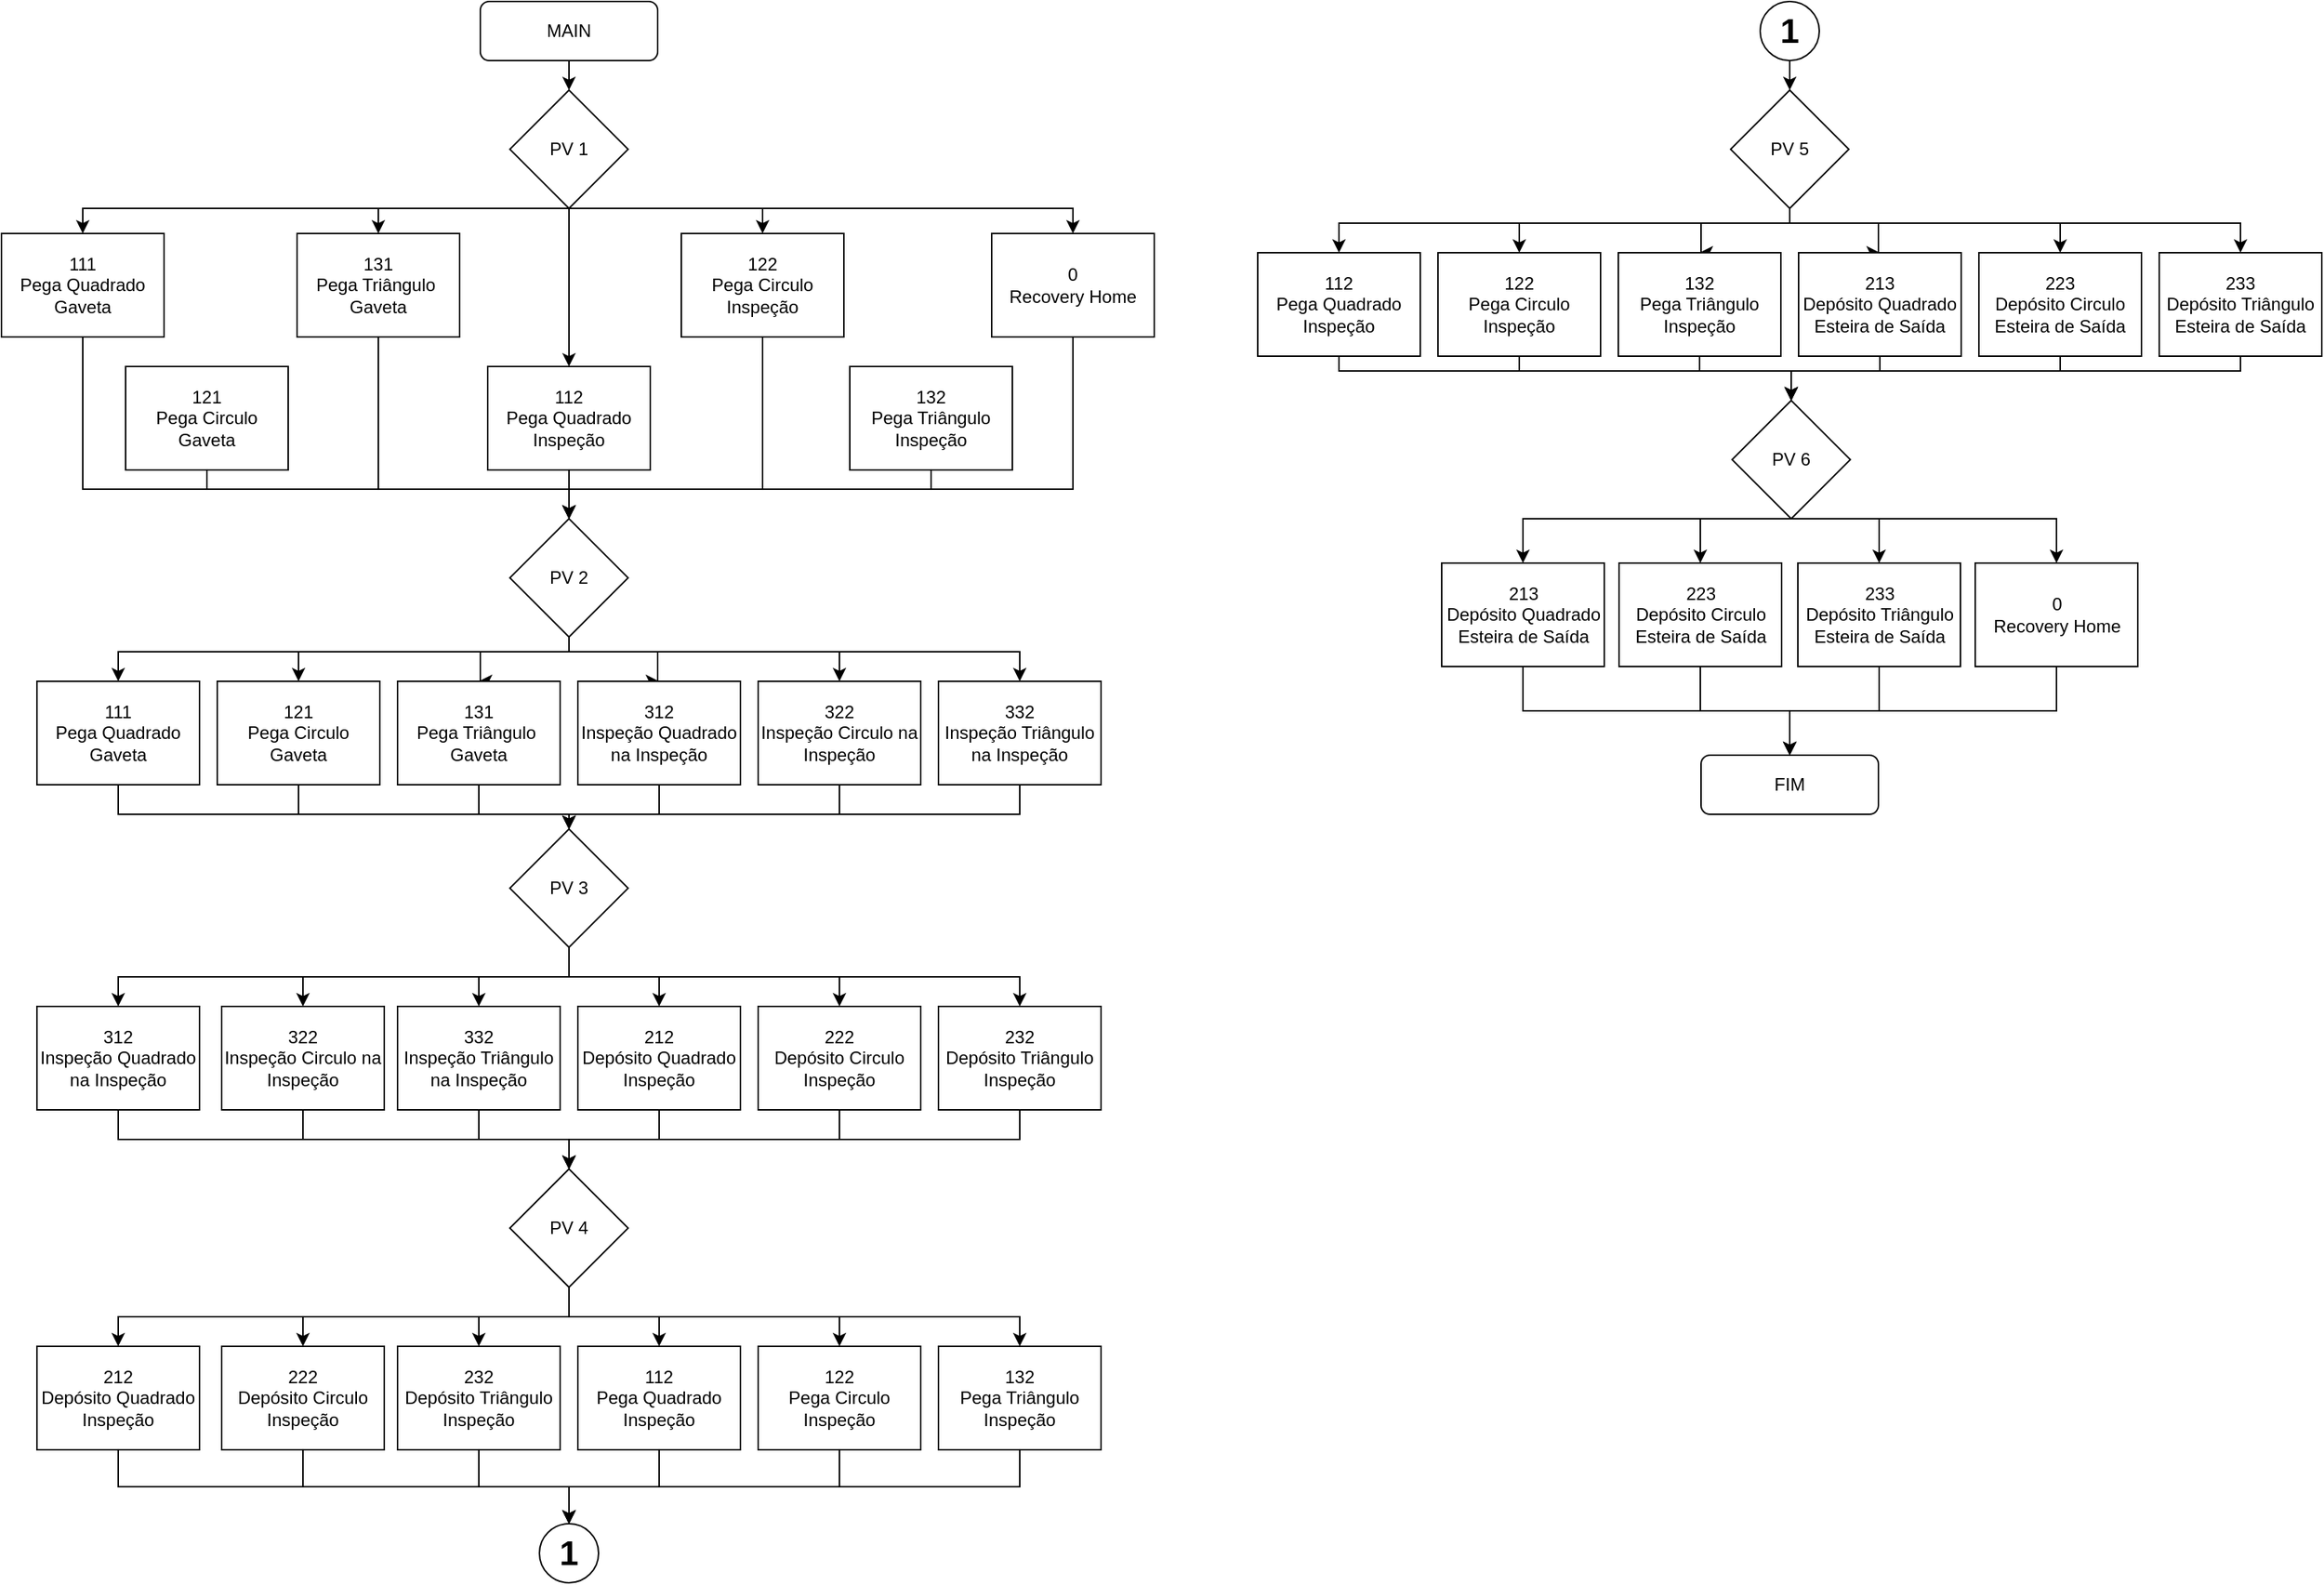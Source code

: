 <mxfile version="19.0.3" type="device"><diagram id="1SIUPUwWNof-n24tarFi" name="Main"><mxGraphModel dx="1557" dy="916" grid="1" gridSize="10" guides="1" tooltips="1" connect="1" arrows="1" fold="1" page="1" pageScale="1" pageWidth="827" pageHeight="1169" math="0" shadow="0"><root><mxCell id="0"/><mxCell id="1" parent="0"/><mxCell id="xPaBq0x8l3AbTlXBiSVC-66" style="edgeStyle=orthogonalEdgeStyle;rounded=0;orthogonalLoop=1;jettySize=auto;html=1;exitX=0.5;exitY=1;exitDx=0;exitDy=0;entryX=0.5;entryY=0;entryDx=0;entryDy=0;fontSize=23;" edge="1" parent="1" source="xPaBq0x8l3AbTlXBiSVC-1" target="xPaBq0x8l3AbTlXBiSVC-2"><mxGeometry relative="1" as="geometry"/></mxCell><mxCell id="xPaBq0x8l3AbTlXBiSVC-1" value="MAIN" style="rounded=1;whiteSpace=wrap;html=1;" vertex="1" parent="1"><mxGeometry x="354" y="10" width="120" height="40" as="geometry"/></mxCell><mxCell id="xPaBq0x8l3AbTlXBiSVC-71" style="edgeStyle=orthogonalEdgeStyle;rounded=0;orthogonalLoop=1;jettySize=auto;html=1;exitX=0.5;exitY=1;exitDx=0;exitDy=0;entryX=0.5;entryY=0;entryDx=0;entryDy=0;fontSize=23;" edge="1" parent="1" source="xPaBq0x8l3AbTlXBiSVC-2" target="xPaBq0x8l3AbTlXBiSVC-45"><mxGeometry relative="1" as="geometry"/></mxCell><mxCell id="xPaBq0x8l3AbTlXBiSVC-127" style="edgeStyle=orthogonalEdgeStyle;rounded=0;orthogonalLoop=1;jettySize=auto;html=1;exitX=0.5;exitY=1;exitDx=0;exitDy=0;entryX=0.5;entryY=0;entryDx=0;entryDy=0;fontSize=23;" edge="1" parent="1" source="xPaBq0x8l3AbTlXBiSVC-2" target="xPaBq0x8l3AbTlXBiSVC-11"><mxGeometry relative="1" as="geometry"><Array as="points"><mxPoint x="285" y="150"/></Array></mxGeometry></mxCell><mxCell id="xPaBq0x8l3AbTlXBiSVC-128" style="edgeStyle=orthogonalEdgeStyle;rounded=0;orthogonalLoop=1;jettySize=auto;html=1;exitX=0.5;exitY=1;exitDx=0;exitDy=0;entryX=0.5;entryY=0;entryDx=0;entryDy=0;fontSize=23;" edge="1" parent="1" source="xPaBq0x8l3AbTlXBiSVC-2" target="xPaBq0x8l3AbTlXBiSVC-13"><mxGeometry relative="1" as="geometry"><Array as="points"><mxPoint x="545" y="150"/></Array></mxGeometry></mxCell><mxCell id="xPaBq0x8l3AbTlXBiSVC-129" style="edgeStyle=orthogonalEdgeStyle;rounded=0;orthogonalLoop=1;jettySize=auto;html=1;exitX=0.5;exitY=1;exitDx=0;exitDy=0;entryX=0.5;entryY=0;entryDx=0;entryDy=0;fontSize=23;" edge="1" parent="1" source="xPaBq0x8l3AbTlXBiSVC-2" target="xPaBq0x8l3AbTlXBiSVC-15"><mxGeometry relative="1" as="geometry"><Array as="points"><mxPoint x="755" y="150"/></Array></mxGeometry></mxCell><mxCell id="xPaBq0x8l3AbTlXBiSVC-130" style="edgeStyle=orthogonalEdgeStyle;rounded=0;orthogonalLoop=1;jettySize=auto;html=1;exitX=0.5;exitY=1;exitDx=0;exitDy=0;entryX=0.5;entryY=0;entryDx=0;entryDy=0;fontSize=23;" edge="1" parent="1" source="xPaBq0x8l3AbTlXBiSVC-2" target="xPaBq0x8l3AbTlXBiSVC-3"><mxGeometry relative="1" as="geometry"><Array as="points"><mxPoint x="85" y="150"/></Array></mxGeometry></mxCell><mxCell id="xPaBq0x8l3AbTlXBiSVC-2" value="PV 1" style="rhombus;whiteSpace=wrap;html=1;" vertex="1" parent="1"><mxGeometry x="374" y="70" width="80" height="80" as="geometry"/></mxCell><mxCell id="xPaBq0x8l3AbTlXBiSVC-83" style="edgeStyle=orthogonalEdgeStyle;rounded=0;orthogonalLoop=1;jettySize=auto;html=1;exitX=0.5;exitY=1;exitDx=0;exitDy=0;entryX=0.5;entryY=0;entryDx=0;entryDy=0;fontSize=23;" edge="1" parent="1" source="xPaBq0x8l3AbTlXBiSVC-3" target="xPaBq0x8l3AbTlXBiSVC-16"><mxGeometry relative="1" as="geometry"><Array as="points"><mxPoint x="85" y="340"/><mxPoint x="414" y="340"/></Array></mxGeometry></mxCell><mxCell id="xPaBq0x8l3AbTlXBiSVC-3" value="111&lt;br&gt;Pega Quadrado Gaveta" style="rounded=0;whiteSpace=wrap;html=1;flipH=0;flipV=0;" vertex="1" parent="1"><mxGeometry x="30" y="167" width="110" height="70" as="geometry"/></mxCell><mxCell id="xPaBq0x8l3AbTlXBiSVC-75" style="edgeStyle=orthogonalEdgeStyle;rounded=0;orthogonalLoop=1;jettySize=auto;html=1;exitX=0.5;exitY=1;exitDx=0;exitDy=0;entryX=0.5;entryY=0;entryDx=0;entryDy=0;fontSize=23;" edge="1" parent="1" source="xPaBq0x8l3AbTlXBiSVC-10" target="xPaBq0x8l3AbTlXBiSVC-16"><mxGeometry relative="1" as="geometry"><Array as="points"><mxPoint x="169" y="340"/><mxPoint x="414" y="340"/></Array></mxGeometry></mxCell><mxCell id="xPaBq0x8l3AbTlXBiSVC-10" value="121&lt;br&gt;Pega Circulo Gaveta" style="rounded=0;whiteSpace=wrap;html=1;flipH=1;flipV=0;" vertex="1" parent="1"><mxGeometry x="114" y="257" width="110" height="70" as="geometry"/></mxCell><mxCell id="xPaBq0x8l3AbTlXBiSVC-81" style="edgeStyle=orthogonalEdgeStyle;rounded=0;orthogonalLoop=1;jettySize=auto;html=1;exitX=0.5;exitY=1;exitDx=0;exitDy=0;entryX=0.5;entryY=0;entryDx=0;entryDy=0;fontSize=23;" edge="1" parent="1" source="xPaBq0x8l3AbTlXBiSVC-11" target="xPaBq0x8l3AbTlXBiSVC-16"><mxGeometry relative="1" as="geometry"><Array as="points"><mxPoint x="285" y="340"/><mxPoint x="414" y="340"/></Array></mxGeometry></mxCell><mxCell id="xPaBq0x8l3AbTlXBiSVC-11" value="131&lt;br&gt;Pega Triângulo&amp;nbsp;&lt;br&gt;Gaveta" style="rounded=0;whiteSpace=wrap;html=1;flipH=0;flipV=0;" vertex="1" parent="1"><mxGeometry x="230" y="167" width="110" height="70" as="geometry"/></mxCell><mxCell id="xPaBq0x8l3AbTlXBiSVC-80" style="edgeStyle=orthogonalEdgeStyle;rounded=0;orthogonalLoop=1;jettySize=auto;html=1;exitX=0.5;exitY=1;exitDx=0;exitDy=0;entryX=0.5;entryY=0;entryDx=0;entryDy=0;fontSize=23;" edge="1" parent="1" source="xPaBq0x8l3AbTlXBiSVC-13" target="xPaBq0x8l3AbTlXBiSVC-16"><mxGeometry relative="1" as="geometry"><Array as="points"><mxPoint x="545" y="340"/><mxPoint x="414" y="340"/></Array></mxGeometry></mxCell><mxCell id="xPaBq0x8l3AbTlXBiSVC-13" value="122&lt;br&gt;Pega Circulo Inspeção" style="rounded=0;whiteSpace=wrap;html=1;flipH=0;flipV=0;" vertex="1" parent="1"><mxGeometry x="490" y="167" width="110" height="70" as="geometry"/></mxCell><mxCell id="xPaBq0x8l3AbTlXBiSVC-79" style="edgeStyle=orthogonalEdgeStyle;rounded=0;orthogonalLoop=1;jettySize=auto;html=1;exitX=0.5;exitY=1;exitDx=0;exitDy=0;entryX=0.5;entryY=0;entryDx=0;entryDy=0;fontSize=23;" edge="1" parent="1" source="xPaBq0x8l3AbTlXBiSVC-14" target="xPaBq0x8l3AbTlXBiSVC-16"><mxGeometry relative="1" as="geometry"><Array as="points"><mxPoint x="659" y="340"/><mxPoint x="414" y="340"/></Array></mxGeometry></mxCell><mxCell id="xPaBq0x8l3AbTlXBiSVC-14" value="132&lt;br&gt;Pega Triângulo Inspeção" style="rounded=0;whiteSpace=wrap;html=1;flipH=1;flipV=0;" vertex="1" parent="1"><mxGeometry x="604" y="257" width="110" height="70" as="geometry"/></mxCell><mxCell id="xPaBq0x8l3AbTlXBiSVC-78" style="edgeStyle=orthogonalEdgeStyle;rounded=0;orthogonalLoop=1;jettySize=auto;html=1;exitX=0.5;exitY=1;exitDx=0;exitDy=0;entryX=0.5;entryY=0;entryDx=0;entryDy=0;fontSize=23;" edge="1" parent="1" source="xPaBq0x8l3AbTlXBiSVC-15" target="xPaBq0x8l3AbTlXBiSVC-16"><mxGeometry relative="1" as="geometry"><Array as="points"><mxPoint x="755" y="340"/><mxPoint x="414" y="340"/></Array></mxGeometry></mxCell><mxCell id="xPaBq0x8l3AbTlXBiSVC-15" value="0&lt;br&gt;Recovery Home" style="rounded=0;whiteSpace=wrap;html=1;flipH=0;flipV=0;" vertex="1" parent="1"><mxGeometry x="700" y="167" width="110" height="70" as="geometry"/></mxCell><mxCell id="xPaBq0x8l3AbTlXBiSVC-84" style="edgeStyle=orthogonalEdgeStyle;rounded=0;orthogonalLoop=1;jettySize=auto;html=1;exitX=0.5;exitY=1;exitDx=0;exitDy=0;entryX=0.5;entryY=0;entryDx=0;entryDy=0;fontSize=23;" edge="1" parent="1" source="xPaBq0x8l3AbTlXBiSVC-16" target="xPaBq0x8l3AbTlXBiSVC-19"><mxGeometry relative="1" as="geometry"><Array as="points"><mxPoint x="414" y="450"/><mxPoint x="354" y="450"/></Array></mxGeometry></mxCell><mxCell id="xPaBq0x8l3AbTlXBiSVC-85" style="edgeStyle=orthogonalEdgeStyle;rounded=0;orthogonalLoop=1;jettySize=auto;html=1;exitX=0.5;exitY=1;exitDx=0;exitDy=0;entryX=0.5;entryY=0;entryDx=0;entryDy=0;fontSize=23;" edge="1" parent="1" source="xPaBq0x8l3AbTlXBiSVC-16" target="xPaBq0x8l3AbTlXBiSVC-20"><mxGeometry relative="1" as="geometry"><Array as="points"><mxPoint x="414" y="450"/><mxPoint x="474" y="450"/></Array></mxGeometry></mxCell><mxCell id="xPaBq0x8l3AbTlXBiSVC-90" style="edgeStyle=orthogonalEdgeStyle;rounded=0;orthogonalLoop=1;jettySize=auto;html=1;exitX=0.5;exitY=1;exitDx=0;exitDy=0;entryX=0.5;entryY=0;entryDx=0;entryDy=0;fontSize=23;" edge="1" parent="1" source="xPaBq0x8l3AbTlXBiSVC-16" target="xPaBq0x8l3AbTlXBiSVC-21"><mxGeometry relative="1" as="geometry"><Array as="points"><mxPoint x="414" y="450"/><mxPoint x="597" y="450"/></Array></mxGeometry></mxCell><mxCell id="xPaBq0x8l3AbTlXBiSVC-91" style="edgeStyle=orthogonalEdgeStyle;rounded=0;orthogonalLoop=1;jettySize=auto;html=1;exitX=0.5;exitY=1;exitDx=0;exitDy=0;entryX=0.5;entryY=0;entryDx=0;entryDy=0;fontSize=23;" edge="1" parent="1" source="xPaBq0x8l3AbTlXBiSVC-16" target="xPaBq0x8l3AbTlXBiSVC-24"><mxGeometry relative="1" as="geometry"><Array as="points"><mxPoint x="414" y="450"/><mxPoint x="719" y="450"/></Array></mxGeometry></mxCell><mxCell id="xPaBq0x8l3AbTlXBiSVC-92" style="edgeStyle=orthogonalEdgeStyle;rounded=0;orthogonalLoop=1;jettySize=auto;html=1;exitX=0.5;exitY=1;exitDx=0;exitDy=0;fontSize=23;" edge="1" parent="1" source="xPaBq0x8l3AbTlXBiSVC-16" target="xPaBq0x8l3AbTlXBiSVC-18"><mxGeometry relative="1" as="geometry"><Array as="points"><mxPoint x="414" y="450"/><mxPoint x="231" y="450"/></Array></mxGeometry></mxCell><mxCell id="xPaBq0x8l3AbTlXBiSVC-93" style="edgeStyle=orthogonalEdgeStyle;rounded=0;orthogonalLoop=1;jettySize=auto;html=1;exitX=0.5;exitY=1;exitDx=0;exitDy=0;entryX=0.5;entryY=0;entryDx=0;entryDy=0;fontSize=23;" edge="1" parent="1" source="xPaBq0x8l3AbTlXBiSVC-16" target="xPaBq0x8l3AbTlXBiSVC-17"><mxGeometry relative="1" as="geometry"><Array as="points"><mxPoint x="414" y="450"/><mxPoint x="109" y="450"/></Array></mxGeometry></mxCell><mxCell id="xPaBq0x8l3AbTlXBiSVC-16" value="PV 2" style="rhombus;whiteSpace=wrap;html=1;" vertex="1" parent="1"><mxGeometry x="374" y="360" width="80" height="80" as="geometry"/></mxCell><mxCell id="xPaBq0x8l3AbTlXBiSVC-100" style="edgeStyle=orthogonalEdgeStyle;rounded=0;orthogonalLoop=1;jettySize=auto;html=1;exitX=0.5;exitY=1;exitDx=0;exitDy=0;entryX=0.5;entryY=0;entryDx=0;entryDy=0;fontSize=23;" edge="1" parent="1" source="xPaBq0x8l3AbTlXBiSVC-17" target="xPaBq0x8l3AbTlXBiSVC-25"><mxGeometry relative="1" as="geometry"><Array as="points"><mxPoint x="109" y="560"/><mxPoint x="414" y="560"/></Array></mxGeometry></mxCell><mxCell id="xPaBq0x8l3AbTlXBiSVC-17" value="111&lt;br&gt;Pega Quadrado Gaveta" style="rounded=0;whiteSpace=wrap;html=1;" vertex="1" parent="1"><mxGeometry x="54" y="470" width="110" height="70" as="geometry"/></mxCell><mxCell id="xPaBq0x8l3AbTlXBiSVC-99" style="edgeStyle=orthogonalEdgeStyle;rounded=0;orthogonalLoop=1;jettySize=auto;html=1;exitX=0.5;exitY=1;exitDx=0;exitDy=0;entryX=0.5;entryY=0;entryDx=0;entryDy=0;fontSize=23;" edge="1" parent="1" source="xPaBq0x8l3AbTlXBiSVC-18" target="xPaBq0x8l3AbTlXBiSVC-25"><mxGeometry relative="1" as="geometry"><Array as="points"><mxPoint x="231" y="560"/><mxPoint x="414" y="560"/></Array></mxGeometry></mxCell><mxCell id="xPaBq0x8l3AbTlXBiSVC-18" value="121&lt;br&gt;Pega Circulo Gaveta" style="rounded=0;whiteSpace=wrap;html=1;" vertex="1" parent="1"><mxGeometry x="176" y="470" width="110" height="70" as="geometry"/></mxCell><mxCell id="xPaBq0x8l3AbTlXBiSVC-94" style="edgeStyle=orthogonalEdgeStyle;rounded=0;orthogonalLoop=1;jettySize=auto;html=1;exitX=0.5;exitY=1;exitDx=0;exitDy=0;entryX=0.5;entryY=0;entryDx=0;entryDy=0;fontSize=23;" edge="1" parent="1" source="xPaBq0x8l3AbTlXBiSVC-19" target="xPaBq0x8l3AbTlXBiSVC-25"><mxGeometry relative="1" as="geometry"/></mxCell><mxCell id="xPaBq0x8l3AbTlXBiSVC-19" value="131&lt;br&gt;Pega Triângulo&amp;nbsp;&lt;br&gt;Gaveta" style="rounded=0;whiteSpace=wrap;html=1;" vertex="1" parent="1"><mxGeometry x="298" y="470" width="110" height="70" as="geometry"/></mxCell><mxCell id="xPaBq0x8l3AbTlXBiSVC-96" style="edgeStyle=orthogonalEdgeStyle;rounded=0;orthogonalLoop=1;jettySize=auto;html=1;exitX=0.5;exitY=1;exitDx=0;exitDy=0;entryX=0.5;entryY=0;entryDx=0;entryDy=0;fontSize=23;" edge="1" parent="1" source="xPaBq0x8l3AbTlXBiSVC-20" target="xPaBq0x8l3AbTlXBiSVC-25"><mxGeometry relative="1" as="geometry"/></mxCell><mxCell id="xPaBq0x8l3AbTlXBiSVC-20" value="312&lt;br&gt;Inspeção Quadrado na Inspeção" style="rounded=0;whiteSpace=wrap;html=1;aspect=fixed;" vertex="1" parent="1"><mxGeometry x="420" y="470" width="110" height="70" as="geometry"/></mxCell><mxCell id="xPaBq0x8l3AbTlXBiSVC-97" style="edgeStyle=orthogonalEdgeStyle;rounded=0;orthogonalLoop=1;jettySize=auto;html=1;exitX=0.5;exitY=1;exitDx=0;exitDy=0;entryX=0.5;entryY=0;entryDx=0;entryDy=0;fontSize=23;" edge="1" parent="1" source="xPaBq0x8l3AbTlXBiSVC-21" target="xPaBq0x8l3AbTlXBiSVC-25"><mxGeometry relative="1" as="geometry"><Array as="points"><mxPoint x="597" y="560"/><mxPoint x="414" y="560"/></Array></mxGeometry></mxCell><mxCell id="xPaBq0x8l3AbTlXBiSVC-21" value="322&lt;br&gt;Inspeção Circulo na Inspeção" style="rounded=0;whiteSpace=wrap;html=1;" vertex="1" parent="1"><mxGeometry x="542" y="470" width="110" height="70" as="geometry"/></mxCell><mxCell id="xPaBq0x8l3AbTlXBiSVC-98" style="edgeStyle=orthogonalEdgeStyle;rounded=0;orthogonalLoop=1;jettySize=auto;html=1;exitX=0.5;exitY=1;exitDx=0;exitDy=0;entryX=0.5;entryY=0;entryDx=0;entryDy=0;fontSize=23;" edge="1" parent="1" source="xPaBq0x8l3AbTlXBiSVC-24" target="xPaBq0x8l3AbTlXBiSVC-25"><mxGeometry relative="1" as="geometry"><Array as="points"><mxPoint x="719" y="560"/><mxPoint x="414" y="560"/></Array></mxGeometry></mxCell><mxCell id="xPaBq0x8l3AbTlXBiSVC-24" value="332&lt;br&gt;Inspeção Triângulo na Inspeção" style="rounded=0;whiteSpace=wrap;html=1;" vertex="1" parent="1"><mxGeometry x="664" y="470" width="110" height="70" as="geometry"/></mxCell><mxCell id="xPaBq0x8l3AbTlXBiSVC-101" style="edgeStyle=orthogonalEdgeStyle;rounded=0;orthogonalLoop=1;jettySize=auto;html=1;exitX=0.5;exitY=1;exitDx=0;exitDy=0;entryX=0.5;entryY=0;entryDx=0;entryDy=0;fontSize=23;" edge="1" parent="1" source="xPaBq0x8l3AbTlXBiSVC-25" target="xPaBq0x8l3AbTlXBiSVC-31"><mxGeometry relative="1" as="geometry"/></mxCell><mxCell id="xPaBq0x8l3AbTlXBiSVC-102" style="edgeStyle=orthogonalEdgeStyle;rounded=0;orthogonalLoop=1;jettySize=auto;html=1;exitX=0.5;exitY=1;exitDx=0;exitDy=0;entryX=0.5;entryY=0;entryDx=0;entryDy=0;fontSize=23;" edge="1" parent="1" source="xPaBq0x8l3AbTlXBiSVC-25" target="xPaBq0x8l3AbTlXBiSVC-32"><mxGeometry relative="1" as="geometry"/></mxCell><mxCell id="xPaBq0x8l3AbTlXBiSVC-103" style="edgeStyle=orthogonalEdgeStyle;rounded=0;orthogonalLoop=1;jettySize=auto;html=1;exitX=0.5;exitY=1;exitDx=0;exitDy=0;entryX=0.5;entryY=0;entryDx=0;entryDy=0;fontSize=23;" edge="1" parent="1" source="xPaBq0x8l3AbTlXBiSVC-25" target="xPaBq0x8l3AbTlXBiSVC-33"><mxGeometry relative="1" as="geometry"/></mxCell><mxCell id="xPaBq0x8l3AbTlXBiSVC-104" style="edgeStyle=orthogonalEdgeStyle;rounded=0;orthogonalLoop=1;jettySize=auto;html=1;exitX=0.5;exitY=1;exitDx=0;exitDy=0;entryX=0.5;entryY=0;entryDx=0;entryDy=0;fontSize=23;" edge="1" parent="1" source="xPaBq0x8l3AbTlXBiSVC-25" target="xPaBq0x8l3AbTlXBiSVC-34"><mxGeometry relative="1" as="geometry"/></mxCell><mxCell id="xPaBq0x8l3AbTlXBiSVC-105" style="edgeStyle=orthogonalEdgeStyle;rounded=0;orthogonalLoop=1;jettySize=auto;html=1;exitX=0.5;exitY=1;exitDx=0;exitDy=0;entryX=0.5;entryY=0;entryDx=0;entryDy=0;fontSize=23;" edge="1" parent="1" source="xPaBq0x8l3AbTlXBiSVC-25" target="xPaBq0x8l3AbTlXBiSVC-30"><mxGeometry relative="1" as="geometry"/></mxCell><mxCell id="xPaBq0x8l3AbTlXBiSVC-106" style="edgeStyle=orthogonalEdgeStyle;rounded=0;orthogonalLoop=1;jettySize=auto;html=1;exitX=0.5;exitY=1;exitDx=0;exitDy=0;entryX=0.5;entryY=0;entryDx=0;entryDy=0;fontSize=23;" edge="1" parent="1" source="xPaBq0x8l3AbTlXBiSVC-25" target="xPaBq0x8l3AbTlXBiSVC-29"><mxGeometry relative="1" as="geometry"/></mxCell><mxCell id="xPaBq0x8l3AbTlXBiSVC-25" value="PV 3" style="rhombus;whiteSpace=wrap;html=1;" vertex="1" parent="1"><mxGeometry x="374" y="570" width="80" height="80" as="geometry"/></mxCell><mxCell id="xPaBq0x8l3AbTlXBiSVC-107" style="edgeStyle=orthogonalEdgeStyle;rounded=0;orthogonalLoop=1;jettySize=auto;html=1;exitX=0.5;exitY=1;exitDx=0;exitDy=0;entryX=0.5;entryY=0;entryDx=0;entryDy=0;fontSize=23;" edge="1" parent="1" source="xPaBq0x8l3AbTlXBiSVC-29" target="xPaBq0x8l3AbTlXBiSVC-35"><mxGeometry relative="1" as="geometry"/></mxCell><mxCell id="xPaBq0x8l3AbTlXBiSVC-29" value="312&lt;br&gt;Inspeção Quadrado na Inspeção" style="rounded=0;whiteSpace=wrap;html=1;aspect=fixed;flipH=0;flipV=1;" vertex="1" parent="1"><mxGeometry x="54" y="690" width="110" height="70" as="geometry"/></mxCell><mxCell id="xPaBq0x8l3AbTlXBiSVC-109" style="edgeStyle=orthogonalEdgeStyle;rounded=0;orthogonalLoop=1;jettySize=auto;html=1;exitX=0.5;exitY=1;exitDx=0;exitDy=0;entryX=0.5;entryY=0;entryDx=0;entryDy=0;fontSize=23;" edge="1" parent="1" source="xPaBq0x8l3AbTlXBiSVC-30" target="xPaBq0x8l3AbTlXBiSVC-35"><mxGeometry relative="1" as="geometry"/></mxCell><mxCell id="xPaBq0x8l3AbTlXBiSVC-30" value="322&lt;br&gt;Inspeção Circulo na Inspeção" style="rounded=0;whiteSpace=wrap;html=1;flipH=0;flipV=1;" vertex="1" parent="1"><mxGeometry x="179" y="690" width="110" height="70" as="geometry"/></mxCell><mxCell id="xPaBq0x8l3AbTlXBiSVC-110" style="edgeStyle=orthogonalEdgeStyle;rounded=0;orthogonalLoop=1;jettySize=auto;html=1;exitX=0.5;exitY=1;exitDx=0;exitDy=0;entryX=0.5;entryY=0;entryDx=0;entryDy=0;fontSize=23;" edge="1" parent="1" source="xPaBq0x8l3AbTlXBiSVC-31" target="xPaBq0x8l3AbTlXBiSVC-35"><mxGeometry relative="1" as="geometry"/></mxCell><mxCell id="xPaBq0x8l3AbTlXBiSVC-31" value="332&lt;br&gt;Inspeção Triângulo na Inspeção" style="rounded=0;whiteSpace=wrap;html=1;flipH=0;flipV=1;" vertex="1" parent="1"><mxGeometry x="298" y="690" width="110" height="70" as="geometry"/></mxCell><mxCell id="xPaBq0x8l3AbTlXBiSVC-111" style="edgeStyle=orthogonalEdgeStyle;rounded=0;orthogonalLoop=1;jettySize=auto;html=1;exitX=0.5;exitY=1;exitDx=0;exitDy=0;entryX=0.5;entryY=0;entryDx=0;entryDy=0;fontSize=23;" edge="1" parent="1" source="xPaBq0x8l3AbTlXBiSVC-32" target="xPaBq0x8l3AbTlXBiSVC-35"><mxGeometry relative="1" as="geometry"/></mxCell><mxCell id="xPaBq0x8l3AbTlXBiSVC-32" value="212&lt;br&gt;Depósito Quadrado Inspeção" style="rounded=0;whiteSpace=wrap;html=1;aspect=fixed;flipH=0;flipV=1;" vertex="1" parent="1"><mxGeometry x="420" y="690" width="110" height="70" as="geometry"/></mxCell><mxCell id="xPaBq0x8l3AbTlXBiSVC-112" style="edgeStyle=orthogonalEdgeStyle;rounded=0;orthogonalLoop=1;jettySize=auto;html=1;exitX=0.5;exitY=1;exitDx=0;exitDy=0;entryX=0.5;entryY=0;entryDx=0;entryDy=0;fontSize=23;" edge="1" parent="1" source="xPaBq0x8l3AbTlXBiSVC-33" target="xPaBq0x8l3AbTlXBiSVC-35"><mxGeometry relative="1" as="geometry"/></mxCell><mxCell id="xPaBq0x8l3AbTlXBiSVC-33" value="222&lt;br&gt;Depósito Circulo Inspeção" style="rounded=0;whiteSpace=wrap;html=1;flipH=0;flipV=1;" vertex="1" parent="1"><mxGeometry x="542" y="690" width="110" height="70" as="geometry"/></mxCell><mxCell id="xPaBq0x8l3AbTlXBiSVC-113" style="edgeStyle=orthogonalEdgeStyle;rounded=0;orthogonalLoop=1;jettySize=auto;html=1;exitX=0.5;exitY=1;exitDx=0;exitDy=0;entryX=0.5;entryY=0;entryDx=0;entryDy=0;fontSize=23;" edge="1" parent="1" source="xPaBq0x8l3AbTlXBiSVC-34" target="xPaBq0x8l3AbTlXBiSVC-35"><mxGeometry relative="1" as="geometry"/></mxCell><mxCell id="xPaBq0x8l3AbTlXBiSVC-34" value="232&lt;br&gt;Depósito Triângulo Inspeção" style="rounded=0;whiteSpace=wrap;html=1;flipH=0;flipV=1;" vertex="1" parent="1"><mxGeometry x="664" y="690" width="110" height="70" as="geometry"/></mxCell><mxCell id="xPaBq0x8l3AbTlXBiSVC-114" style="edgeStyle=orthogonalEdgeStyle;rounded=0;orthogonalLoop=1;jettySize=auto;html=1;exitX=0.5;exitY=1;exitDx=0;exitDy=0;fontSize=23;" edge="1" parent="1" source="xPaBq0x8l3AbTlXBiSVC-35" target="xPaBq0x8l3AbTlXBiSVC-39"><mxGeometry relative="1" as="geometry"/></mxCell><mxCell id="xPaBq0x8l3AbTlXBiSVC-115" style="edgeStyle=orthogonalEdgeStyle;rounded=0;orthogonalLoop=1;jettySize=auto;html=1;exitX=0.5;exitY=1;exitDx=0;exitDy=0;entryX=0.5;entryY=0;entryDx=0;entryDy=0;fontSize=23;" edge="1" parent="1" source="xPaBq0x8l3AbTlXBiSVC-35" target="xPaBq0x8l3AbTlXBiSVC-40"><mxGeometry relative="1" as="geometry"/></mxCell><mxCell id="xPaBq0x8l3AbTlXBiSVC-116" style="edgeStyle=orthogonalEdgeStyle;rounded=0;orthogonalLoop=1;jettySize=auto;html=1;exitX=0.5;exitY=1;exitDx=0;exitDy=0;entryX=0.5;entryY=0;entryDx=0;entryDy=0;fontSize=23;" edge="1" parent="1" source="xPaBq0x8l3AbTlXBiSVC-35" target="xPaBq0x8l3AbTlXBiSVC-41"><mxGeometry relative="1" as="geometry"/></mxCell><mxCell id="xPaBq0x8l3AbTlXBiSVC-117" style="edgeStyle=orthogonalEdgeStyle;rounded=0;orthogonalLoop=1;jettySize=auto;html=1;exitX=0.5;exitY=1;exitDx=0;exitDy=0;entryX=0.5;entryY=0;entryDx=0;entryDy=0;fontSize=23;" edge="1" parent="1" source="xPaBq0x8l3AbTlXBiSVC-35" target="xPaBq0x8l3AbTlXBiSVC-36"><mxGeometry relative="1" as="geometry"/></mxCell><mxCell id="xPaBq0x8l3AbTlXBiSVC-118" style="edgeStyle=orthogonalEdgeStyle;rounded=0;orthogonalLoop=1;jettySize=auto;html=1;exitX=0.5;exitY=1;exitDx=0;exitDy=0;fontSize=23;" edge="1" parent="1" source="xPaBq0x8l3AbTlXBiSVC-35" target="xPaBq0x8l3AbTlXBiSVC-37"><mxGeometry relative="1" as="geometry"/></mxCell><mxCell id="xPaBq0x8l3AbTlXBiSVC-119" style="edgeStyle=orthogonalEdgeStyle;rounded=0;orthogonalLoop=1;jettySize=auto;html=1;exitX=0.5;exitY=1;exitDx=0;exitDy=0;entryX=0.5;entryY=0;entryDx=0;entryDy=0;fontSize=23;" edge="1" parent="1" source="xPaBq0x8l3AbTlXBiSVC-35" target="xPaBq0x8l3AbTlXBiSVC-38"><mxGeometry relative="1" as="geometry"/></mxCell><mxCell id="xPaBq0x8l3AbTlXBiSVC-35" value="PV 4" style="rhombus;whiteSpace=wrap;html=1;" vertex="1" parent="1"><mxGeometry x="374" y="800" width="80" height="80" as="geometry"/></mxCell><mxCell id="xPaBq0x8l3AbTlXBiSVC-124" style="edgeStyle=orthogonalEdgeStyle;rounded=0;orthogonalLoop=1;jettySize=auto;html=1;exitX=0.5;exitY=1;exitDx=0;exitDy=0;entryX=0.5;entryY=0;entryDx=0;entryDy=0;fontSize=23;" edge="1" parent="1" source="xPaBq0x8l3AbTlXBiSVC-36" target="xPaBq0x8l3AbTlXBiSVC-47"><mxGeometry relative="1" as="geometry"/></mxCell><mxCell id="xPaBq0x8l3AbTlXBiSVC-36" value="112&lt;br&gt;Pega Quadrado Inspeção" style="rounded=0;whiteSpace=wrap;html=1;aspect=fixed;flipH=0;" vertex="1" parent="1"><mxGeometry x="420" y="920" width="110" height="70" as="geometry"/></mxCell><mxCell id="xPaBq0x8l3AbTlXBiSVC-125" style="edgeStyle=orthogonalEdgeStyle;rounded=0;orthogonalLoop=1;jettySize=auto;html=1;exitX=0.5;exitY=1;exitDx=0;exitDy=0;entryX=0.5;entryY=0;entryDx=0;entryDy=0;fontSize=23;" edge="1" parent="1" source="xPaBq0x8l3AbTlXBiSVC-37" target="xPaBq0x8l3AbTlXBiSVC-47"><mxGeometry relative="1" as="geometry"/></mxCell><mxCell id="xPaBq0x8l3AbTlXBiSVC-37" value="122&lt;br&gt;Pega Circulo Inspeção" style="rounded=0;whiteSpace=wrap;html=1;flipH=0;" vertex="1" parent="1"><mxGeometry x="542" y="920" width="110" height="70" as="geometry"/></mxCell><mxCell id="xPaBq0x8l3AbTlXBiSVC-126" style="edgeStyle=orthogonalEdgeStyle;rounded=0;orthogonalLoop=1;jettySize=auto;html=1;exitX=0.5;exitY=1;exitDx=0;exitDy=0;entryX=0.5;entryY=0;entryDx=0;entryDy=0;fontSize=23;" edge="1" parent="1" source="xPaBq0x8l3AbTlXBiSVC-38" target="xPaBq0x8l3AbTlXBiSVC-47"><mxGeometry relative="1" as="geometry"/></mxCell><mxCell id="xPaBq0x8l3AbTlXBiSVC-38" value="132&lt;br&gt;Pega Triângulo Inspeção" style="rounded=0;whiteSpace=wrap;html=1;flipH=0;" vertex="1" parent="1"><mxGeometry x="664" y="920" width="110" height="70" as="geometry"/></mxCell><mxCell id="xPaBq0x8l3AbTlXBiSVC-120" style="edgeStyle=orthogonalEdgeStyle;rounded=0;orthogonalLoop=1;jettySize=auto;html=1;exitX=0.5;exitY=1;exitDx=0;exitDy=0;entryX=0.5;entryY=0;entryDx=0;entryDy=0;fontSize=23;" edge="1" parent="1" source="xPaBq0x8l3AbTlXBiSVC-39" target="xPaBq0x8l3AbTlXBiSVC-47"><mxGeometry relative="1" as="geometry"/></mxCell><mxCell id="xPaBq0x8l3AbTlXBiSVC-39" value="212&lt;br&gt;Depósito Quadrado Inspeção" style="rounded=0;whiteSpace=wrap;html=1;aspect=fixed;flipH=0;" vertex="1" parent="1"><mxGeometry x="54" y="920" width="110" height="70" as="geometry"/></mxCell><mxCell id="xPaBq0x8l3AbTlXBiSVC-121" style="edgeStyle=orthogonalEdgeStyle;rounded=0;orthogonalLoop=1;jettySize=auto;html=1;exitX=0.5;exitY=1;exitDx=0;exitDy=0;entryX=0.5;entryY=0;entryDx=0;entryDy=0;fontSize=23;" edge="1" parent="1" source="xPaBq0x8l3AbTlXBiSVC-40" target="xPaBq0x8l3AbTlXBiSVC-47"><mxGeometry relative="1" as="geometry"/></mxCell><mxCell id="xPaBq0x8l3AbTlXBiSVC-40" value="222&lt;br&gt;Depósito Circulo Inspeção" style="rounded=0;whiteSpace=wrap;html=1;flipH=0;" vertex="1" parent="1"><mxGeometry x="179" y="920" width="110" height="70" as="geometry"/></mxCell><mxCell id="xPaBq0x8l3AbTlXBiSVC-123" style="edgeStyle=orthogonalEdgeStyle;rounded=0;orthogonalLoop=1;jettySize=auto;html=1;exitX=0.5;exitY=1;exitDx=0;exitDy=0;entryX=0.5;entryY=0;entryDx=0;entryDy=0;fontSize=23;" edge="1" parent="1" source="xPaBq0x8l3AbTlXBiSVC-41" target="xPaBq0x8l3AbTlXBiSVC-47"><mxGeometry relative="1" as="geometry"/></mxCell><mxCell id="xPaBq0x8l3AbTlXBiSVC-41" value="232&lt;br&gt;Depósito Triângulo Inspeção" style="rounded=0;whiteSpace=wrap;html=1;flipH=0;" vertex="1" parent="1"><mxGeometry x="298" y="920" width="110" height="70" as="geometry"/></mxCell><mxCell id="xPaBq0x8l3AbTlXBiSVC-132" style="edgeStyle=orthogonalEdgeStyle;rounded=0;orthogonalLoop=1;jettySize=auto;html=1;exitX=0.5;exitY=1;exitDx=0;exitDy=0;entryX=0.5;entryY=0;entryDx=0;entryDy=0;fontSize=23;" edge="1" parent="1" source="xPaBq0x8l3AbTlXBiSVC-42" target="xPaBq0x8l3AbTlXBiSVC-49"><mxGeometry relative="1" as="geometry"><Array as="points"><mxPoint x="1240" y="160"/><mxPoint x="935" y="160"/></Array></mxGeometry></mxCell><mxCell id="xPaBq0x8l3AbTlXBiSVC-133" style="edgeStyle=orthogonalEdgeStyle;rounded=0;orthogonalLoop=1;jettySize=auto;html=1;exitX=0.5;exitY=1;exitDx=0;exitDy=0;entryX=0.5;entryY=0;entryDx=0;entryDy=0;fontSize=23;" edge="1" parent="1" source="xPaBq0x8l3AbTlXBiSVC-42" target="xPaBq0x8l3AbTlXBiSVC-50"><mxGeometry relative="1" as="geometry"><Array as="points"><mxPoint x="1240" y="160"/><mxPoint x="1057" y="160"/></Array></mxGeometry></mxCell><mxCell id="xPaBq0x8l3AbTlXBiSVC-134" style="edgeStyle=orthogonalEdgeStyle;rounded=0;orthogonalLoop=1;jettySize=auto;html=1;exitX=0.5;exitY=1;exitDx=0;exitDy=0;entryX=0.5;entryY=0;entryDx=0;entryDy=0;fontSize=23;" edge="1" parent="1" source="xPaBq0x8l3AbTlXBiSVC-42" target="xPaBq0x8l3AbTlXBiSVC-51"><mxGeometry relative="1" as="geometry"><Array as="points"><mxPoint x="1240" y="160"/><mxPoint x="1180" y="160"/></Array></mxGeometry></mxCell><mxCell id="xPaBq0x8l3AbTlXBiSVC-135" style="edgeStyle=orthogonalEdgeStyle;rounded=0;orthogonalLoop=1;jettySize=auto;html=1;exitX=0.5;exitY=1;exitDx=0;exitDy=0;entryX=0.5;entryY=0;entryDx=0;entryDy=0;fontSize=23;" edge="1" parent="1" source="xPaBq0x8l3AbTlXBiSVC-42" target="xPaBq0x8l3AbTlXBiSVC-52"><mxGeometry relative="1" as="geometry"><Array as="points"><mxPoint x="1240" y="160"/><mxPoint x="1300" y="160"/></Array></mxGeometry></mxCell><mxCell id="xPaBq0x8l3AbTlXBiSVC-136" style="edgeStyle=orthogonalEdgeStyle;rounded=0;orthogonalLoop=1;jettySize=auto;html=1;exitX=0.5;exitY=1;exitDx=0;exitDy=0;entryX=0.5;entryY=0;entryDx=0;entryDy=0;fontSize=23;" edge="1" parent="1" source="xPaBq0x8l3AbTlXBiSVC-42" target="xPaBq0x8l3AbTlXBiSVC-53"><mxGeometry relative="1" as="geometry"><Array as="points"><mxPoint x="1240" y="160"/><mxPoint x="1423" y="160"/></Array></mxGeometry></mxCell><mxCell id="xPaBq0x8l3AbTlXBiSVC-137" style="edgeStyle=orthogonalEdgeStyle;rounded=0;orthogonalLoop=1;jettySize=auto;html=1;exitX=0.5;exitY=1;exitDx=0;exitDy=0;entryX=0.5;entryY=0;entryDx=0;entryDy=0;fontSize=23;" edge="1" parent="1" source="xPaBq0x8l3AbTlXBiSVC-42" target="xPaBq0x8l3AbTlXBiSVC-54"><mxGeometry relative="1" as="geometry"><Array as="points"><mxPoint x="1240" y="160"/><mxPoint x="1545" y="160"/></Array></mxGeometry></mxCell><mxCell id="xPaBq0x8l3AbTlXBiSVC-42" value="PV 5" style="rhombus;whiteSpace=wrap;html=1;" vertex="1" parent="1"><mxGeometry x="1200" y="70" width="80" height="80" as="geometry"/></mxCell><mxCell id="xPaBq0x8l3AbTlXBiSVC-144" style="edgeStyle=orthogonalEdgeStyle;rounded=0;orthogonalLoop=1;jettySize=auto;html=1;exitX=0.5;exitY=1;exitDx=0;exitDy=0;entryX=0.5;entryY=0;entryDx=0;entryDy=0;fontSize=23;" edge="1" parent="1" source="xPaBq0x8l3AbTlXBiSVC-43" target="xPaBq0x8l3AbTlXBiSVC-62"><mxGeometry relative="1" as="geometry"><Array as="points"><mxPoint x="1180" y="360"/></Array></mxGeometry></mxCell><mxCell id="xPaBq0x8l3AbTlXBiSVC-145" style="edgeStyle=orthogonalEdgeStyle;rounded=0;orthogonalLoop=1;jettySize=auto;html=1;exitX=0.5;exitY=1;exitDx=0;exitDy=0;entryX=0.5;entryY=0;entryDx=0;entryDy=0;fontSize=23;" edge="1" parent="1" source="xPaBq0x8l3AbTlXBiSVC-43" target="xPaBq0x8l3AbTlXBiSVC-63"><mxGeometry relative="1" as="geometry"><Array as="points"><mxPoint x="1300" y="360"/></Array></mxGeometry></mxCell><mxCell id="xPaBq0x8l3AbTlXBiSVC-146" style="edgeStyle=orthogonalEdgeStyle;rounded=0;orthogonalLoop=1;jettySize=auto;html=1;exitX=0.5;exitY=1;exitDx=0;exitDy=0;entryX=0.5;entryY=0;entryDx=0;entryDy=0;fontSize=23;" edge="1" parent="1" source="xPaBq0x8l3AbTlXBiSVC-43" target="xPaBq0x8l3AbTlXBiSVC-64"><mxGeometry relative="1" as="geometry"><Array as="points"><mxPoint x="1421" y="360"/></Array></mxGeometry></mxCell><mxCell id="xPaBq0x8l3AbTlXBiSVC-147" style="edgeStyle=orthogonalEdgeStyle;rounded=0;orthogonalLoop=1;jettySize=auto;html=1;exitX=0.5;exitY=1;exitDx=0;exitDy=0;entryX=0.5;entryY=0;entryDx=0;entryDy=0;fontSize=23;" edge="1" parent="1" source="xPaBq0x8l3AbTlXBiSVC-43" target="xPaBq0x8l3AbTlXBiSVC-61"><mxGeometry relative="1" as="geometry"><Array as="points"><mxPoint x="1060" y="360"/></Array></mxGeometry></mxCell><mxCell id="xPaBq0x8l3AbTlXBiSVC-43" value="PV 6" style="rhombus;whiteSpace=wrap;html=1;" vertex="1" parent="1"><mxGeometry x="1201" y="280" width="80" height="80" as="geometry"/></mxCell><mxCell id="xPaBq0x8l3AbTlXBiSVC-74" style="edgeStyle=orthogonalEdgeStyle;rounded=0;orthogonalLoop=1;jettySize=auto;html=1;exitX=0.5;exitY=1;exitDx=0;exitDy=0;entryX=0.5;entryY=0;entryDx=0;entryDy=0;fontSize=23;" edge="1" parent="1" source="xPaBq0x8l3AbTlXBiSVC-45" target="xPaBq0x8l3AbTlXBiSVC-16"><mxGeometry relative="1" as="geometry"/></mxCell><mxCell id="xPaBq0x8l3AbTlXBiSVC-45" value="112&lt;br&gt;Pega Quadrado Inspeção" style="rounded=0;whiteSpace=wrap;html=1;flipH=1;flipV=0;" vertex="1" parent="1"><mxGeometry x="359" y="257" width="110" height="70" as="geometry"/></mxCell><mxCell id="xPaBq0x8l3AbTlXBiSVC-47" value="1" style="ellipse;whiteSpace=wrap;html=1;aspect=fixed;fontSize=23;fontStyle=1" vertex="1" parent="1"><mxGeometry x="394" y="1040" width="40" height="40" as="geometry"/></mxCell><mxCell id="xPaBq0x8l3AbTlXBiSVC-131" style="edgeStyle=orthogonalEdgeStyle;rounded=0;orthogonalLoop=1;jettySize=auto;html=1;exitX=0.5;exitY=1;exitDx=0;exitDy=0;entryX=0.5;entryY=0;entryDx=0;entryDy=0;fontSize=23;" edge="1" parent="1" source="xPaBq0x8l3AbTlXBiSVC-48" target="xPaBq0x8l3AbTlXBiSVC-42"><mxGeometry relative="1" as="geometry"/></mxCell><mxCell id="xPaBq0x8l3AbTlXBiSVC-48" value="1" style="ellipse;whiteSpace=wrap;html=1;aspect=fixed;fontSize=23;fontStyle=1" vertex="1" parent="1"><mxGeometry x="1220" y="10" width="40" height="40" as="geometry"/></mxCell><mxCell id="xPaBq0x8l3AbTlXBiSVC-138" style="edgeStyle=orthogonalEdgeStyle;rounded=0;orthogonalLoop=1;jettySize=auto;html=1;exitX=0.5;exitY=1;exitDx=0;exitDy=0;fontSize=23;" edge="1" parent="1" source="xPaBq0x8l3AbTlXBiSVC-49" target="xPaBq0x8l3AbTlXBiSVC-43"><mxGeometry relative="1" as="geometry"><Array as="points"><mxPoint x="935" y="260"/><mxPoint x="1241" y="260"/></Array></mxGeometry></mxCell><mxCell id="xPaBq0x8l3AbTlXBiSVC-49" value="112&lt;br&gt;Pega Quadrado Inspeção" style="rounded=0;whiteSpace=wrap;html=1;aspect=fixed;flipH=0;" vertex="1" parent="1"><mxGeometry x="880" y="180" width="110" height="70" as="geometry"/></mxCell><mxCell id="xPaBq0x8l3AbTlXBiSVC-139" style="edgeStyle=orthogonalEdgeStyle;rounded=0;orthogonalLoop=1;jettySize=auto;html=1;exitX=0.5;exitY=1;exitDx=0;exitDy=0;entryX=0.5;entryY=0;entryDx=0;entryDy=0;fontSize=23;" edge="1" parent="1" source="xPaBq0x8l3AbTlXBiSVC-50" target="xPaBq0x8l3AbTlXBiSVC-43"><mxGeometry relative="1" as="geometry"><Array as="points"><mxPoint x="1057" y="260"/><mxPoint x="1241" y="260"/></Array></mxGeometry></mxCell><mxCell id="xPaBq0x8l3AbTlXBiSVC-50" value="122&lt;br&gt;Pega Circulo Inspeção" style="rounded=0;whiteSpace=wrap;html=1;flipH=0;" vertex="1" parent="1"><mxGeometry x="1002" y="180" width="110" height="70" as="geometry"/></mxCell><mxCell id="xPaBq0x8l3AbTlXBiSVC-140" style="edgeStyle=orthogonalEdgeStyle;rounded=0;orthogonalLoop=1;jettySize=auto;html=1;exitX=0.5;exitY=1;exitDx=0;exitDy=0;entryX=0.5;entryY=0;entryDx=0;entryDy=0;fontSize=23;" edge="1" parent="1" source="xPaBq0x8l3AbTlXBiSVC-51" target="xPaBq0x8l3AbTlXBiSVC-43"><mxGeometry relative="1" as="geometry"><Array as="points"><mxPoint x="1179" y="260"/><mxPoint x="1241" y="260"/></Array></mxGeometry></mxCell><mxCell id="xPaBq0x8l3AbTlXBiSVC-51" value="132&lt;br&gt;Pega Triângulo Inspeção" style="rounded=0;whiteSpace=wrap;html=1;flipH=0;" vertex="1" parent="1"><mxGeometry x="1124" y="180" width="110" height="70" as="geometry"/></mxCell><mxCell id="xPaBq0x8l3AbTlXBiSVC-141" style="edgeStyle=orthogonalEdgeStyle;rounded=0;orthogonalLoop=1;jettySize=auto;html=1;exitX=0.5;exitY=1;exitDx=0;exitDy=0;entryX=0.5;entryY=0;entryDx=0;entryDy=0;fontSize=23;" edge="1" parent="1" source="xPaBq0x8l3AbTlXBiSVC-52" target="xPaBq0x8l3AbTlXBiSVC-43"><mxGeometry relative="1" as="geometry"><Array as="points"><mxPoint x="1301" y="260"/><mxPoint x="1241" y="260"/></Array></mxGeometry></mxCell><mxCell id="xPaBq0x8l3AbTlXBiSVC-52" value="213&lt;br&gt;Depósito Quadrado Esteira de Saída" style="rounded=0;whiteSpace=wrap;html=1;aspect=fixed;flipH=0;" vertex="1" parent="1"><mxGeometry x="1246" y="180" width="110" height="70" as="geometry"/></mxCell><mxCell id="xPaBq0x8l3AbTlXBiSVC-142" style="edgeStyle=orthogonalEdgeStyle;rounded=0;orthogonalLoop=1;jettySize=auto;html=1;exitX=0.5;exitY=1;exitDx=0;exitDy=0;entryX=0.5;entryY=0;entryDx=0;entryDy=0;fontSize=23;" edge="1" parent="1" source="xPaBq0x8l3AbTlXBiSVC-53" target="xPaBq0x8l3AbTlXBiSVC-43"><mxGeometry relative="1" as="geometry"><Array as="points"><mxPoint x="1423" y="260"/><mxPoint x="1241" y="260"/></Array></mxGeometry></mxCell><mxCell id="xPaBq0x8l3AbTlXBiSVC-53" value="223&lt;br&gt;Depósito Circulo Esteira de Saída" style="rounded=0;whiteSpace=wrap;html=1;flipH=0;" vertex="1" parent="1"><mxGeometry x="1368" y="180" width="110" height="70" as="geometry"/></mxCell><mxCell id="xPaBq0x8l3AbTlXBiSVC-143" style="edgeStyle=orthogonalEdgeStyle;rounded=0;orthogonalLoop=1;jettySize=auto;html=1;exitX=0.5;exitY=1;exitDx=0;exitDy=0;entryX=0.5;entryY=0;entryDx=0;entryDy=0;fontSize=23;" edge="1" parent="1" source="xPaBq0x8l3AbTlXBiSVC-54" target="xPaBq0x8l3AbTlXBiSVC-43"><mxGeometry relative="1" as="geometry"><Array as="points"><mxPoint x="1545" y="260"/><mxPoint x="1241" y="260"/></Array></mxGeometry></mxCell><mxCell id="xPaBq0x8l3AbTlXBiSVC-54" value="233&lt;br&gt;Depósito Triângulo Esteira de Saída" style="rounded=0;whiteSpace=wrap;html=1;flipH=0;" vertex="1" parent="1"><mxGeometry x="1490" y="180" width="110" height="70" as="geometry"/></mxCell><mxCell id="xPaBq0x8l3AbTlXBiSVC-151" style="edgeStyle=orthogonalEdgeStyle;rounded=0;orthogonalLoop=1;jettySize=auto;html=1;exitX=0.5;exitY=1;exitDx=0;exitDy=0;entryX=0.5;entryY=0;entryDx=0;entryDy=0;fontSize=23;" edge="1" parent="1" source="xPaBq0x8l3AbTlXBiSVC-61" target="xPaBq0x8l3AbTlXBiSVC-65"><mxGeometry relative="1" as="geometry"/></mxCell><mxCell id="xPaBq0x8l3AbTlXBiSVC-61" value="213&lt;br&gt;Depósito Quadrado Esteira de Saída" style="rounded=0;whiteSpace=wrap;html=1;aspect=fixed;flipH=0;" vertex="1" parent="1"><mxGeometry x="1004.5" y="390" width="110" height="70" as="geometry"/></mxCell><mxCell id="xPaBq0x8l3AbTlXBiSVC-148" style="edgeStyle=orthogonalEdgeStyle;rounded=0;orthogonalLoop=1;jettySize=auto;html=1;exitX=0.5;exitY=1;exitDx=0;exitDy=0;entryX=0.5;entryY=0;entryDx=0;entryDy=0;fontSize=23;" edge="1" parent="1" source="xPaBq0x8l3AbTlXBiSVC-62" target="xPaBq0x8l3AbTlXBiSVC-65"><mxGeometry relative="1" as="geometry"/></mxCell><mxCell id="xPaBq0x8l3AbTlXBiSVC-62" value="223&lt;br&gt;Depósito Circulo Esteira de Saída" style="rounded=0;whiteSpace=wrap;html=1;flipH=0;" vertex="1" parent="1"><mxGeometry x="1124.5" y="390" width="110" height="70" as="geometry"/></mxCell><mxCell id="xPaBq0x8l3AbTlXBiSVC-149" style="edgeStyle=orthogonalEdgeStyle;rounded=0;orthogonalLoop=1;jettySize=auto;html=1;exitX=0.5;exitY=1;exitDx=0;exitDy=0;entryX=0.5;entryY=0;entryDx=0;entryDy=0;fontSize=23;" edge="1" parent="1" source="xPaBq0x8l3AbTlXBiSVC-63" target="xPaBq0x8l3AbTlXBiSVC-65"><mxGeometry relative="1" as="geometry"/></mxCell><mxCell id="xPaBq0x8l3AbTlXBiSVC-63" value="233&lt;br&gt;Depósito Triângulo Esteira de Saída" style="rounded=0;whiteSpace=wrap;html=1;flipH=0;" vertex="1" parent="1"><mxGeometry x="1245.5" y="390" width="110" height="70" as="geometry"/></mxCell><mxCell id="xPaBq0x8l3AbTlXBiSVC-150" style="edgeStyle=orthogonalEdgeStyle;rounded=0;orthogonalLoop=1;jettySize=auto;html=1;exitX=0.5;exitY=1;exitDx=0;exitDy=0;entryX=0.5;entryY=0;entryDx=0;entryDy=0;fontSize=23;" edge="1" parent="1" source="xPaBq0x8l3AbTlXBiSVC-64" target="xPaBq0x8l3AbTlXBiSVC-65"><mxGeometry relative="1" as="geometry"/></mxCell><mxCell id="xPaBq0x8l3AbTlXBiSVC-64" value="0&lt;br&gt;Recovery Home" style="rounded=0;whiteSpace=wrap;html=1;flipH=0;flipV=0;" vertex="1" parent="1"><mxGeometry x="1365.5" y="390" width="110" height="70" as="geometry"/></mxCell><mxCell id="xPaBq0x8l3AbTlXBiSVC-65" value="FIM" style="rounded=1;whiteSpace=wrap;html=1;" vertex="1" parent="1"><mxGeometry x="1180" y="520" width="120" height="40" as="geometry"/></mxCell></root></mxGraphModel></diagram></mxfile>